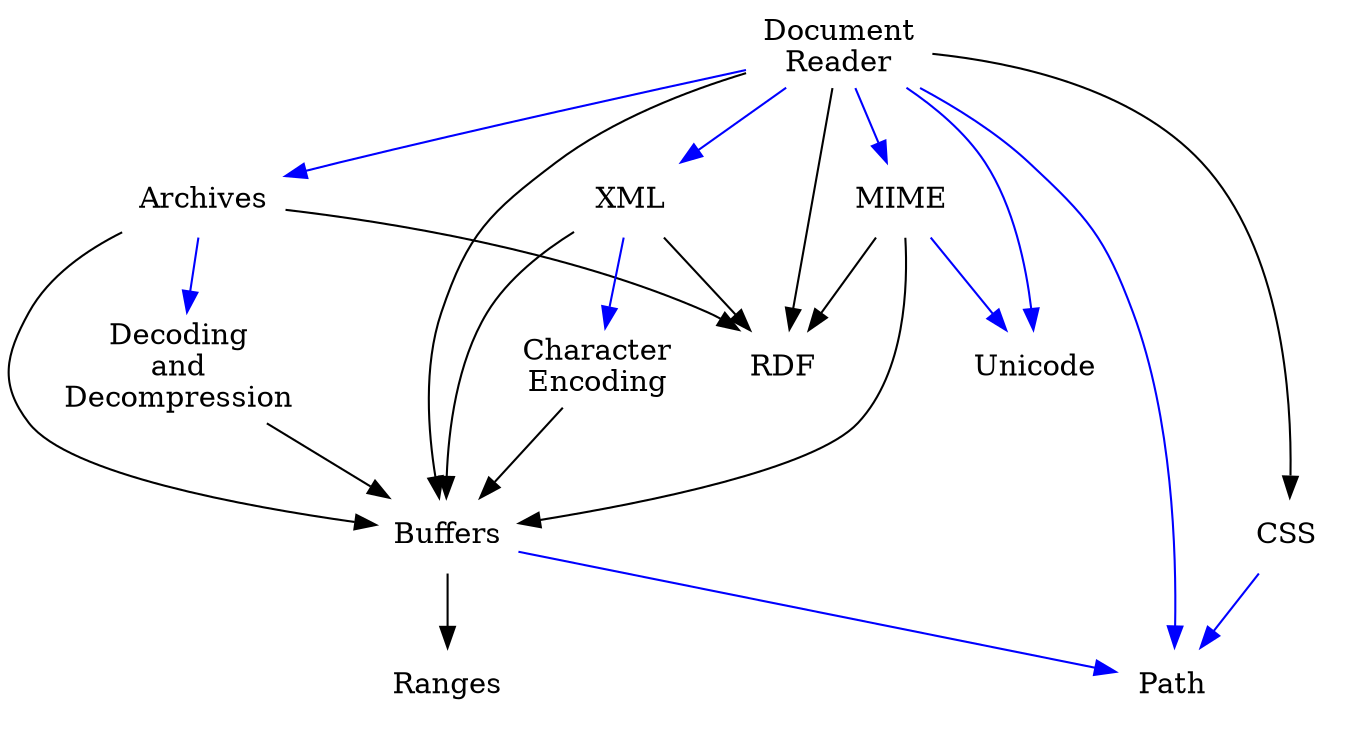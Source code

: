 digraph "Document Formats" {

	archives               [shape=none, label="Archives", URL="group__archives.html"]
	buffers                [shape=none, label="Buffers", URL="group__buffers.html"]
	encoding               [shape=none, label="Character&#x0A;Encoding", URL="group__encoding.html"]
	css                    [shape=none, label="CSS", URL="group__css.html"]
	decoders               [shape=none, label="Decoding&#x0A;and&#x0A;Decompression", URL="group__decoders.html"]
	document_reader        [shape=none, label="Document&#x0A;Reader", URL="group__document__reader.html"]
	mime                   [shape=none, label="MIME", URL="group__mime.html"]
	path                   [shape=none, label="Path", URL="group__path.html"]
	ranges                 [shape=none, label="Ranges", URL="group__ranges.html"]
	rdf                    [shape=none, label="RDF", URL="group__rdf.html"]
	unicode                [shape=none, label="Unicode", URL="group__unicode.html"]
	xml                    [shape=none, label="XML", URL="group__xml.html"]

	// usage (API)

	buffers -> ranges [color=black]

	archives -> buffers [color=black]
	archives -> rdf [color=black]

	decoders -> buffers [color=black]

	encoding -> buffers [color=black]

	document_reader -> buffers [color=black]
	document_reader -> rdf     [color=black]
	document_reader -> css     [color=black]

	mime -> buffers [color=black]
	mime -> rdf [color=black]

	xml -> buffers [color=black]
	xml -> rdf [color=black]

	// usage (implementation)

	archives -> decoders [color=blue]

	buffers -> path [color=blue]

	css -> path [color=blue]

	document_reader -> archives [color=blue]
	document_reader -> path [color=blue]
	document_reader -> xml [color=blue]
	document_reader -> mime [color=blue]
	document_reader -> unicode [color=blue]

	mime -> unicode [color=blue]

	xml -> encoding [color=blue]

}
